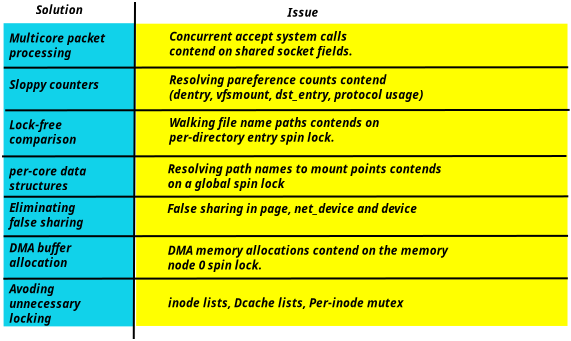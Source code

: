 <?xml version="1.0" encoding="UTF-8"?>
<dia:diagram xmlns:dia="http://www.lysator.liu.se/~alla/dia/">
  <dia:layer name="Background" visible="true" active="true">
    <dia:object type="Standard - Box" version="0" id="O0">
      <dia:attribute name="obj_pos">
        <dia:point val="40.492,42.158"/>
      </dia:attribute>
      <dia:attribute name="obj_bb">
        <dia:rectangle val="40.442,42.108;62.253,57.422"/>
      </dia:attribute>
      <dia:attribute name="elem_corner">
        <dia:point val="40.492,42.158"/>
      </dia:attribute>
      <dia:attribute name="elem_width">
        <dia:real val="21.712"/>
      </dia:attribute>
      <dia:attribute name="elem_height">
        <dia:real val="15.214"/>
      </dia:attribute>
      <dia:attribute name="border_width">
        <dia:real val="0.1"/>
      </dia:attribute>
      <dia:attribute name="border_color">
        <dia:color val="#ffffff"/>
      </dia:attribute>
      <dia:attribute name="inner_color">
        <dia:color val="#ffff00"/>
      </dia:attribute>
      <dia:attribute name="show_background">
        <dia:boolean val="true"/>
      </dia:attribute>
    </dia:object>
    <dia:object type="Standard - Box" version="0" id="O1">
      <dia:attribute name="obj_pos">
        <dia:point val="33.907,42.134"/>
      </dia:attribute>
      <dia:attribute name="obj_bb">
        <dia:rectangle val="33.857,42.084;40.584,57.443"/>
      </dia:attribute>
      <dia:attribute name="elem_corner">
        <dia:point val="33.907,42.134"/>
      </dia:attribute>
      <dia:attribute name="elem_width">
        <dia:real val="6.628"/>
      </dia:attribute>
      <dia:attribute name="elem_height">
        <dia:real val="15.259"/>
      </dia:attribute>
      <dia:attribute name="border_width">
        <dia:real val="0.1"/>
      </dia:attribute>
      <dia:attribute name="border_color">
        <dia:color val="#ffffff"/>
      </dia:attribute>
      <dia:attribute name="inner_color">
        <dia:color val="#11d2ea"/>
      </dia:attribute>
      <dia:attribute name="show_background">
        <dia:boolean val="true"/>
      </dia:attribute>
    </dia:object>
    <dia:object type="Standard - Text" version="1" id="O2">
      <dia:attribute name="obj_pos">
        <dia:point val="34.242,51.109"/>
      </dia:attribute>
      <dia:attribute name="obj_bb">
        <dia:rectangle val="34.242,50.514;34.242,51.259"/>
      </dia:attribute>
      <dia:attribute name="text">
        <dia:composite type="text">
          <dia:attribute name="string">
            <dia:string>##</dia:string>
          </dia:attribute>
          <dia:attribute name="font">
            <dia:font family="sans" style="0" name="Helvetica"/>
          </dia:attribute>
          <dia:attribute name="height">
            <dia:real val="0.8"/>
          </dia:attribute>
          <dia:attribute name="pos">
            <dia:point val="34.242,51.109"/>
          </dia:attribute>
          <dia:attribute name="color">
            <dia:color val="#000000"/>
          </dia:attribute>
          <dia:attribute name="alignment">
            <dia:enum val="0"/>
          </dia:attribute>
        </dia:composite>
      </dia:attribute>
      <dia:attribute name="valign">
        <dia:enum val="3"/>
      </dia:attribute>
    </dia:object>
    <dia:object type="Standard - Text" version="1" id="O3">
      <dia:attribute name="obj_pos">
        <dia:point val="34.242,50.851"/>
      </dia:attribute>
      <dia:attribute name="obj_bb">
        <dia:rectangle val="34.242,50.256;34.242,51.001"/>
      </dia:attribute>
      <dia:attribute name="text">
        <dia:composite type="text">
          <dia:attribute name="string">
            <dia:string>##</dia:string>
          </dia:attribute>
          <dia:attribute name="font">
            <dia:font family="sans" style="0" name="Helvetica"/>
          </dia:attribute>
          <dia:attribute name="height">
            <dia:real val="0.8"/>
          </dia:attribute>
          <dia:attribute name="pos">
            <dia:point val="34.242,50.851"/>
          </dia:attribute>
          <dia:attribute name="color">
            <dia:color val="#000000"/>
          </dia:attribute>
          <dia:attribute name="alignment">
            <dia:enum val="0"/>
          </dia:attribute>
        </dia:composite>
      </dia:attribute>
      <dia:attribute name="valign">
        <dia:enum val="3"/>
      </dia:attribute>
    </dia:object>
    <dia:object type="Standard - Line" version="0" id="O4">
      <dia:attribute name="obj_pos">
        <dia:point val="33.966,44.407"/>
      </dia:attribute>
      <dia:attribute name="obj_bb">
        <dia:rectangle val="33.916,44.337;62.239,44.457"/>
      </dia:attribute>
      <dia:attribute name="conn_endpoints">
        <dia:point val="33.966,44.407"/>
        <dia:point val="62.189,44.387"/>
      </dia:attribute>
      <dia:attribute name="numcp">
        <dia:int val="1"/>
      </dia:attribute>
    </dia:object>
    <dia:object type="Standard - Text" version="1" id="O5">
      <dia:attribute name="obj_pos">
        <dia:point val="34.242,50.851"/>
      </dia:attribute>
      <dia:attribute name="obj_bb">
        <dia:rectangle val="34.242,50.256;34.242,51.001"/>
      </dia:attribute>
      <dia:attribute name="text">
        <dia:composite type="text">
          <dia:attribute name="string">
            <dia:string>##</dia:string>
          </dia:attribute>
          <dia:attribute name="font">
            <dia:font family="sans" style="0" name="Helvetica"/>
          </dia:attribute>
          <dia:attribute name="height">
            <dia:real val="0.8"/>
          </dia:attribute>
          <dia:attribute name="pos">
            <dia:point val="34.242,50.851"/>
          </dia:attribute>
          <dia:attribute name="color">
            <dia:color val="#000000"/>
          </dia:attribute>
          <dia:attribute name="alignment">
            <dia:enum val="0"/>
          </dia:attribute>
        </dia:composite>
      </dia:attribute>
      <dia:attribute name="valign">
        <dia:enum val="3"/>
      </dia:attribute>
    </dia:object>
    <dia:object type="Standard - Text" version="1" id="O6">
      <dia:attribute name="obj_pos">
        <dia:point val="57.95,51.178"/>
      </dia:attribute>
      <dia:attribute name="obj_bb">
        <dia:rectangle val="57.95,50.583;57.95,51.328"/>
      </dia:attribute>
      <dia:attribute name="text">
        <dia:composite type="text">
          <dia:attribute name="string">
            <dia:string>##</dia:string>
          </dia:attribute>
          <dia:attribute name="font">
            <dia:font family="sans" style="0" name="Helvetica"/>
          </dia:attribute>
          <dia:attribute name="height">
            <dia:real val="0.8"/>
          </dia:attribute>
          <dia:attribute name="pos">
            <dia:point val="57.95,51.178"/>
          </dia:attribute>
          <dia:attribute name="color">
            <dia:color val="#000000"/>
          </dia:attribute>
          <dia:attribute name="alignment">
            <dia:enum val="0"/>
          </dia:attribute>
        </dia:composite>
      </dia:attribute>
      <dia:attribute name="valign">
        <dia:enum val="3"/>
      </dia:attribute>
    </dia:object>
    <dia:object type="Standard - Text" version="1" id="O7">
      <dia:attribute name="obj_pos">
        <dia:point val="53.972,51.062"/>
      </dia:attribute>
      <dia:attribute name="obj_bb">
        <dia:rectangle val="53.972,50.467;53.972,51.212"/>
      </dia:attribute>
      <dia:attribute name="text">
        <dia:composite type="text">
          <dia:attribute name="string">
            <dia:string>##</dia:string>
          </dia:attribute>
          <dia:attribute name="font">
            <dia:font family="sans" style="0" name="Helvetica"/>
          </dia:attribute>
          <dia:attribute name="height">
            <dia:real val="0.8"/>
          </dia:attribute>
          <dia:attribute name="pos">
            <dia:point val="53.972,51.062"/>
          </dia:attribute>
          <dia:attribute name="color">
            <dia:color val="#000000"/>
          </dia:attribute>
          <dia:attribute name="alignment">
            <dia:enum val="0"/>
          </dia:attribute>
        </dia:composite>
      </dia:attribute>
      <dia:attribute name="valign">
        <dia:enum val="3"/>
      </dia:attribute>
    </dia:object>
    <dia:object type="Standard - Text" version="1" id="O8">
      <dia:attribute name="obj_pos">
        <dia:point val="54.007,51.062"/>
      </dia:attribute>
      <dia:attribute name="obj_bb">
        <dia:rectangle val="54.007,50.467;54.007,51.212"/>
      </dia:attribute>
      <dia:attribute name="text">
        <dia:composite type="text">
          <dia:attribute name="string">
            <dia:string>##</dia:string>
          </dia:attribute>
          <dia:attribute name="font">
            <dia:font family="sans" style="0" name="Helvetica"/>
          </dia:attribute>
          <dia:attribute name="height">
            <dia:real val="0.8"/>
          </dia:attribute>
          <dia:attribute name="pos">
            <dia:point val="54.007,51.062"/>
          </dia:attribute>
          <dia:attribute name="color">
            <dia:color val="#000000"/>
          </dia:attribute>
          <dia:attribute name="alignment">
            <dia:enum val="0"/>
          </dia:attribute>
        </dia:composite>
      </dia:attribute>
      <dia:attribute name="valign">
        <dia:enum val="3"/>
      </dia:attribute>
    </dia:object>
    <dia:object type="Standard - Line" version="0" id="O9">
      <dia:attribute name="obj_pos">
        <dia:point val="40.528,41.124"/>
      </dia:attribute>
      <dia:attribute name="obj_bb">
        <dia:rectangle val="40.416,41.074;40.578,58.024"/>
      </dia:attribute>
      <dia:attribute name="conn_endpoints">
        <dia:point val="40.528,41.124"/>
        <dia:point val="40.466,57.974"/>
      </dia:attribute>
      <dia:attribute name="numcp">
        <dia:int val="1"/>
      </dia:attribute>
    </dia:object>
    <dia:object type="Standard - Text" version="1" id="O10">
      <dia:attribute name="obj_pos">
        <dia:point val="48.156,41.866"/>
      </dia:attribute>
      <dia:attribute name="obj_bb">
        <dia:rectangle val="48.156,41.318;49.895,42.006"/>
      </dia:attribute>
      <dia:attribute name="text">
        <dia:composite type="text">
          <dia:attribute name="string">
            <dia:string>#Issue#</dia:string>
          </dia:attribute>
          <dia:attribute name="font">
            <dia:font family="sans" style="88" name="Helvetica-BoldOblique"/>
          </dia:attribute>
          <dia:attribute name="height">
            <dia:real val="0.737"/>
          </dia:attribute>
          <dia:attribute name="pos">
            <dia:point val="48.156,41.866"/>
          </dia:attribute>
          <dia:attribute name="color">
            <dia:color val="#000000"/>
          </dia:attribute>
          <dia:attribute name="alignment">
            <dia:enum val="0"/>
          </dia:attribute>
        </dia:composite>
      </dia:attribute>
      <dia:attribute name="valign">
        <dia:enum val="3"/>
      </dia:attribute>
    </dia:object>
    <dia:object type="Standard - Text" version="1" id="O11">
      <dia:attribute name="obj_pos">
        <dia:point val="42.245,43.066"/>
      </dia:attribute>
      <dia:attribute name="obj_bb">
        <dia:rectangle val="42.245,42.518;53.095,43.943"/>
      </dia:attribute>
      <dia:attribute name="text">
        <dia:composite type="text">
          <dia:attribute name="string">
            <dia:string>#Concurrent accept system calls 
contend on shared socket fields.#</dia:string>
          </dia:attribute>
          <dia:attribute name="font">
            <dia:font family="sans" style="88" name="Helvetica-BoldOblique"/>
          </dia:attribute>
          <dia:attribute name="height">
            <dia:real val="0.737"/>
          </dia:attribute>
          <dia:attribute name="pos">
            <dia:point val="42.245,43.066"/>
          </dia:attribute>
          <dia:attribute name="color">
            <dia:color val="#000000"/>
          </dia:attribute>
          <dia:attribute name="alignment">
            <dia:enum val="0"/>
          </dia:attribute>
        </dia:composite>
      </dia:attribute>
      <dia:attribute name="valign">
        <dia:enum val="3"/>
      </dia:attribute>
    </dia:object>
    <dia:object type="Standard - Text" version="1" id="O12">
      <dia:attribute name="obj_pos">
        <dia:point val="34.242,43.147"/>
      </dia:attribute>
      <dia:attribute name="obj_bb">
        <dia:rectangle val="34.242,42.599;40.017,44.024"/>
      </dia:attribute>
      <dia:attribute name="text">
        <dia:composite type="text">
          <dia:attribute name="string">
            <dia:string>#Multicore packet 
processing#</dia:string>
          </dia:attribute>
          <dia:attribute name="font">
            <dia:font family="sans" style="88" name="Helvetica-BoldOblique"/>
          </dia:attribute>
          <dia:attribute name="height">
            <dia:real val="0.737"/>
          </dia:attribute>
          <dia:attribute name="pos">
            <dia:point val="34.242,43.147"/>
          </dia:attribute>
          <dia:attribute name="color">
            <dia:color val="#000000"/>
          </dia:attribute>
          <dia:attribute name="alignment">
            <dia:enum val="0"/>
          </dia:attribute>
        </dia:composite>
      </dia:attribute>
      <dia:attribute name="valign">
        <dia:enum val="3"/>
      </dia:attribute>
    </dia:object>
    <dia:object type="Standard - Text" version="1" id="O13">
      <dia:attribute name="obj_pos">
        <dia:point val="34.242,44.146"/>
      </dia:attribute>
      <dia:attribute name="obj_bb">
        <dia:rectangle val="34.242,43.551;34.242,44.296"/>
      </dia:attribute>
      <dia:attribute name="text">
        <dia:composite type="text">
          <dia:attribute name="string">
            <dia:string>##</dia:string>
          </dia:attribute>
          <dia:attribute name="font">
            <dia:font family="sans" style="0" name="Helvetica"/>
          </dia:attribute>
          <dia:attribute name="height">
            <dia:real val="0.8"/>
          </dia:attribute>
          <dia:attribute name="pos">
            <dia:point val="34.242,44.146"/>
          </dia:attribute>
          <dia:attribute name="color">
            <dia:color val="#000000"/>
          </dia:attribute>
          <dia:attribute name="alignment">
            <dia:enum val="0"/>
          </dia:attribute>
        </dia:composite>
      </dia:attribute>
      <dia:attribute name="valign">
        <dia:enum val="3"/>
      </dia:attribute>
    </dia:object>
    <dia:object type="Standard - Text" version="1" id="O14">
      <dia:attribute name="obj_pos">
        <dia:point val="35.57,41.739"/>
      </dia:attribute>
      <dia:attribute name="obj_bb">
        <dia:rectangle val="35.57,41.192;38.332,41.879"/>
      </dia:attribute>
      <dia:attribute name="text">
        <dia:composite type="text">
          <dia:attribute name="string">
            <dia:string>#Solution#</dia:string>
          </dia:attribute>
          <dia:attribute name="font">
            <dia:font family="sans" style="88" name="Helvetica-BoldOblique"/>
          </dia:attribute>
          <dia:attribute name="height">
            <dia:real val="0.737"/>
          </dia:attribute>
          <dia:attribute name="pos">
            <dia:point val="35.57,41.739"/>
          </dia:attribute>
          <dia:attribute name="color">
            <dia:color val="#000000"/>
          </dia:attribute>
          <dia:attribute name="alignment">
            <dia:enum val="0"/>
          </dia:attribute>
        </dia:composite>
      </dia:attribute>
      <dia:attribute name="valign">
        <dia:enum val="3"/>
      </dia:attribute>
    </dia:object>
    <dia:object type="Standard - Text" version="1" id="O15">
      <dia:attribute name="obj_pos">
        <dia:point val="34.242,45.471"/>
      </dia:attribute>
      <dia:attribute name="obj_bb">
        <dia:rectangle val="34.242,44.924;39.627,45.611"/>
      </dia:attribute>
      <dia:attribute name="text">
        <dia:composite type="text">
          <dia:attribute name="string">
            <dia:string>#Sloppy counters#</dia:string>
          </dia:attribute>
          <dia:attribute name="font">
            <dia:font family="sans" style="88" name="Helvetica-BoldOblique"/>
          </dia:attribute>
          <dia:attribute name="height">
            <dia:real val="0.737"/>
          </dia:attribute>
          <dia:attribute name="pos">
            <dia:point val="34.242,45.471"/>
          </dia:attribute>
          <dia:attribute name="color">
            <dia:color val="#000000"/>
          </dia:attribute>
          <dia:attribute name="alignment">
            <dia:enum val="0"/>
          </dia:attribute>
        </dia:composite>
      </dia:attribute>
      <dia:attribute name="valign">
        <dia:enum val="3"/>
      </dia:attribute>
    </dia:object>
    <dia:object type="Standard - Text" version="1" id="O16">
      <dia:attribute name="obj_pos">
        <dia:point val="37.221,49.764"/>
      </dia:attribute>
      <dia:attribute name="obj_bb">
        <dia:rectangle val="37.221,49.169;37.221,49.914"/>
      </dia:attribute>
      <dia:attribute name="text">
        <dia:composite type="text">
          <dia:attribute name="string">
            <dia:string>##</dia:string>
          </dia:attribute>
          <dia:attribute name="font">
            <dia:font family="sans" style="0" name="Helvetica"/>
          </dia:attribute>
          <dia:attribute name="height">
            <dia:real val="0.8"/>
          </dia:attribute>
          <dia:attribute name="pos">
            <dia:point val="37.221,49.764"/>
          </dia:attribute>
          <dia:attribute name="color">
            <dia:color val="#000000"/>
          </dia:attribute>
          <dia:attribute name="alignment">
            <dia:enum val="0"/>
          </dia:attribute>
        </dia:composite>
      </dia:attribute>
      <dia:attribute name="valign">
        <dia:enum val="3"/>
      </dia:attribute>
      <dia:connections>
        <dia:connection handle="0" to="O1" connection="8"/>
      </dia:connections>
    </dia:object>
    <dia:object type="Standard - Text" version="1" id="O17">
      <dia:attribute name="obj_pos">
        <dia:point val="34.242,47.48"/>
      </dia:attribute>
      <dia:attribute name="obj_bb">
        <dia:rectangle val="34.242,46.932;38.099,48.357"/>
      </dia:attribute>
      <dia:attribute name="text">
        <dia:composite type="text">
          <dia:attribute name="string">
            <dia:string>#Lock-free 
comparison#</dia:string>
          </dia:attribute>
          <dia:attribute name="font">
            <dia:font family="sans" style="88" name="Helvetica-BoldOblique"/>
          </dia:attribute>
          <dia:attribute name="height">
            <dia:real val="0.737"/>
          </dia:attribute>
          <dia:attribute name="pos">
            <dia:point val="34.242,47.48"/>
          </dia:attribute>
          <dia:attribute name="color">
            <dia:color val="#000000"/>
          </dia:attribute>
          <dia:attribute name="alignment">
            <dia:enum val="0"/>
          </dia:attribute>
        </dia:composite>
      </dia:attribute>
      <dia:attribute name="valign">
        <dia:enum val="3"/>
      </dia:attribute>
    </dia:object>
    <dia:object type="Standard - Line" version="0" id="O18">
      <dia:attribute name="obj_pos">
        <dia:point val="34.038,46.541"/>
      </dia:attribute>
      <dia:attribute name="obj_bb">
        <dia:rectangle val="33.988,46.471;62.31,46.591"/>
      </dia:attribute>
      <dia:attribute name="conn_endpoints">
        <dia:point val="34.038,46.541"/>
        <dia:point val="62.26,46.521"/>
      </dia:attribute>
      <dia:attribute name="numcp">
        <dia:int val="1"/>
      </dia:attribute>
    </dia:object>
    <dia:object type="Standard - Text" version="1" id="O19">
      <dia:attribute name="obj_pos">
        <dia:point val="34.242,49.804"/>
      </dia:attribute>
      <dia:attribute name="obj_bb">
        <dia:rectangle val="34.242,49.256;38.954,50.681"/>
      </dia:attribute>
      <dia:attribute name="text">
        <dia:composite type="text">
          <dia:attribute name="string">
            <dia:string>#per-core data 
structures#</dia:string>
          </dia:attribute>
          <dia:attribute name="font">
            <dia:font family="sans" style="88" name="Helvetica-BoldOblique"/>
          </dia:attribute>
          <dia:attribute name="height">
            <dia:real val="0.737"/>
          </dia:attribute>
          <dia:attribute name="pos">
            <dia:point val="34.242,49.804"/>
          </dia:attribute>
          <dia:attribute name="color">
            <dia:color val="#000000"/>
          </dia:attribute>
          <dia:attribute name="alignment">
            <dia:enum val="0"/>
          </dia:attribute>
        </dia:composite>
      </dia:attribute>
      <dia:attribute name="valign">
        <dia:enum val="3"/>
      </dia:attribute>
    </dia:object>
    <dia:object type="Standard - Line" version="0" id="O20">
      <dia:attribute name="obj_pos">
        <dia:point val="33.878,48.844"/>
      </dia:attribute>
      <dia:attribute name="obj_bb">
        <dia:rectangle val="33.828,48.775;62.15,48.895"/>
      </dia:attribute>
      <dia:attribute name="conn_endpoints">
        <dia:point val="33.878,48.844"/>
        <dia:point val="62.1,48.825"/>
      </dia:attribute>
      <dia:attribute name="numcp">
        <dia:int val="1"/>
      </dia:attribute>
    </dia:object>
    <dia:object type="Standard - Text" version="1" id="O21">
      <dia:attribute name="obj_pos">
        <dia:point val="34.242,51.619"/>
      </dia:attribute>
      <dia:attribute name="obj_bb">
        <dia:rectangle val="34.242,51.072;38.557,52.496"/>
      </dia:attribute>
      <dia:attribute name="text">
        <dia:composite type="text">
          <dia:attribute name="string">
            <dia:string>#Eliminating 
false sharing#</dia:string>
          </dia:attribute>
          <dia:attribute name="font">
            <dia:font family="sans" style="88" name="Helvetica-BoldOblique"/>
          </dia:attribute>
          <dia:attribute name="height">
            <dia:real val="0.737"/>
          </dia:attribute>
          <dia:attribute name="pos">
            <dia:point val="34.242,51.619"/>
          </dia:attribute>
          <dia:attribute name="color">
            <dia:color val="#000000"/>
          </dia:attribute>
          <dia:attribute name="alignment">
            <dia:enum val="0"/>
          </dia:attribute>
        </dia:composite>
      </dia:attribute>
      <dia:attribute name="valign">
        <dia:enum val="3"/>
      </dia:attribute>
    </dia:object>
    <dia:object type="Standard - Text" version="1" id="O22">
      <dia:attribute name="obj_pos">
        <dia:point val="34.242,53.631"/>
      </dia:attribute>
      <dia:attribute name="obj_bb">
        <dia:rectangle val="34.242,53.083;38.209,54.508"/>
      </dia:attribute>
      <dia:attribute name="text">
        <dia:composite type="text">
          <dia:attribute name="string">
            <dia:string>#DMA buffer 
allocation#</dia:string>
          </dia:attribute>
          <dia:attribute name="font">
            <dia:font family="sans" style="88" name="Helvetica-BoldOblique"/>
          </dia:attribute>
          <dia:attribute name="height">
            <dia:real val="0.737"/>
          </dia:attribute>
          <dia:attribute name="pos">
            <dia:point val="34.242,53.631"/>
          </dia:attribute>
          <dia:attribute name="color">
            <dia:color val="#000000"/>
          </dia:attribute>
          <dia:attribute name="alignment">
            <dia:enum val="0"/>
          </dia:attribute>
        </dia:composite>
      </dia:attribute>
      <dia:attribute name="valign">
        <dia:enum val="3"/>
      </dia:attribute>
    </dia:object>
    <dia:object type="Standard - Text" version="1" id="O23">
      <dia:attribute name="obj_pos">
        <dia:point val="42.245,45.236"/>
      </dia:attribute>
      <dia:attribute name="obj_bb">
        <dia:rectangle val="42.245,44.688;57.405,46.113"/>
      </dia:attribute>
      <dia:attribute name="text">
        <dia:composite type="text">
          <dia:attribute name="string">
            <dia:string>#Resolving pareference counts contend
(dentry, vfsmount, dst_entry, protocol usage)#</dia:string>
          </dia:attribute>
          <dia:attribute name="font">
            <dia:font family="sans" style="88" name="Helvetica-BoldOblique"/>
          </dia:attribute>
          <dia:attribute name="height">
            <dia:real val="0.737"/>
          </dia:attribute>
          <dia:attribute name="pos">
            <dia:point val="42.245,45.236"/>
          </dia:attribute>
          <dia:attribute name="color">
            <dia:color val="#000000"/>
          </dia:attribute>
          <dia:attribute name="alignment">
            <dia:enum val="0"/>
          </dia:attribute>
        </dia:composite>
      </dia:attribute>
      <dia:attribute name="valign">
        <dia:enum val="3"/>
      </dia:attribute>
    </dia:object>
    <dia:object type="Standard - Text" version="1" id="O24">
      <dia:attribute name="obj_pos">
        <dia:point val="42.245,47.37"/>
      </dia:attribute>
      <dia:attribute name="obj_bb">
        <dia:rectangle val="42.245,46.822;54.77,48.247"/>
      </dia:attribute>
      <dia:attribute name="text">
        <dia:composite type="text">
          <dia:attribute name="string">
            <dia:string>#Walking file name paths contends on 
per-directory entry spin lock.#</dia:string>
          </dia:attribute>
          <dia:attribute name="font">
            <dia:font family="sans" style="88" name="Helvetica-BoldOblique"/>
          </dia:attribute>
          <dia:attribute name="height">
            <dia:real val="0.737"/>
          </dia:attribute>
          <dia:attribute name="pos">
            <dia:point val="42.245,47.37"/>
          </dia:attribute>
          <dia:attribute name="color">
            <dia:color val="#000000"/>
          </dia:attribute>
          <dia:attribute name="alignment">
            <dia:enum val="0"/>
          </dia:attribute>
        </dia:composite>
      </dia:attribute>
      <dia:attribute name="valign">
        <dia:enum val="3"/>
      </dia:attribute>
    </dia:object>
    <dia:object type="Standard - Text" version="1" id="O25">
      <dia:attribute name="obj_pos">
        <dia:point val="34.242,55.691"/>
      </dia:attribute>
      <dia:attribute name="obj_bb">
        <dia:rectangle val="34.225,55.126;38.629,57.34"/>
      </dia:attribute>
      <dia:attribute name="text">
        <dia:composite type="text">
          <dia:attribute name="string">
            <dia:string>#Avoding 
unnecessary 
locking#</dia:string>
          </dia:attribute>
          <dia:attribute name="font">
            <dia:font family="sans" style="88" name="Helvetica-BoldOblique"/>
          </dia:attribute>
          <dia:attribute name="height">
            <dia:real val="0.737"/>
          </dia:attribute>
          <dia:attribute name="pos">
            <dia:point val="34.242,55.691"/>
          </dia:attribute>
          <dia:attribute name="color">
            <dia:color val="#000000"/>
          </dia:attribute>
          <dia:attribute name="alignment">
            <dia:enum val="0"/>
          </dia:attribute>
        </dia:composite>
      </dia:attribute>
      <dia:attribute name="valign">
        <dia:enum val="3"/>
      </dia:attribute>
    </dia:object>
    <dia:object type="Standard - Line" version="0" id="O26">
      <dia:attribute name="obj_pos">
        <dia:point val="33.97,50.862"/>
      </dia:attribute>
      <dia:attribute name="obj_bb">
        <dia:rectangle val="33.92,50.792;62.243,50.912"/>
      </dia:attribute>
      <dia:attribute name="conn_endpoints">
        <dia:point val="33.97,50.862"/>
        <dia:point val="62.193,50.842"/>
      </dia:attribute>
      <dia:attribute name="numcp">
        <dia:int val="1"/>
      </dia:attribute>
    </dia:object>
    <dia:object type="Standard - Line" version="0" id="O27">
      <dia:attribute name="obj_pos">
        <dia:point val="33.958,52.837"/>
      </dia:attribute>
      <dia:attribute name="obj_bb">
        <dia:rectangle val="33.907,52.767;62.23,52.887"/>
      </dia:attribute>
      <dia:attribute name="conn_endpoints">
        <dia:point val="33.958,52.837"/>
        <dia:point val="62.18,52.817"/>
      </dia:attribute>
      <dia:attribute name="numcp">
        <dia:int val="1"/>
      </dia:attribute>
    </dia:object>
    <dia:object type="Standard - Line" version="0" id="O28">
      <dia:attribute name="obj_pos">
        <dia:point val="33.945,54.959"/>
      </dia:attribute>
      <dia:attribute name="obj_bb">
        <dia:rectangle val="33.895,54.889;62.218,55.009"/>
      </dia:attribute>
      <dia:attribute name="conn_endpoints">
        <dia:point val="33.945,54.959"/>
        <dia:point val="62.168,54.939"/>
      </dia:attribute>
      <dia:attribute name="numcp">
        <dia:int val="1"/>
      </dia:attribute>
    </dia:object>
    <dia:object type="Standard - Text" version="1" id="O29">
      <dia:attribute name="obj_pos">
        <dia:point val="42.169,49.681"/>
      </dia:attribute>
      <dia:attribute name="obj_bb">
        <dia:rectangle val="42.169,49.134;58.484,50.559"/>
      </dia:attribute>
      <dia:attribute name="text">
        <dia:composite type="text">
          <dia:attribute name="string">
            <dia:string>#Resolving path names to mount points contends 
on a global spin lock#</dia:string>
          </dia:attribute>
          <dia:attribute name="font">
            <dia:font family="sans" style="88" name="Helvetica-BoldOblique"/>
          </dia:attribute>
          <dia:attribute name="height">
            <dia:real val="0.737"/>
          </dia:attribute>
          <dia:attribute name="pos">
            <dia:point val="42.169,49.681"/>
          </dia:attribute>
          <dia:attribute name="color">
            <dia:color val="#000000"/>
          </dia:attribute>
          <dia:attribute name="alignment">
            <dia:enum val="0"/>
          </dia:attribute>
        </dia:composite>
      </dia:attribute>
      <dia:attribute name="valign">
        <dia:enum val="3"/>
      </dia:attribute>
    </dia:object>
    <dia:object type="Standard - Text" version="1" id="O30">
      <dia:attribute name="obj_pos">
        <dia:point val="42.136,51.677"/>
      </dia:attribute>
      <dia:attribute name="obj_bb">
        <dia:rectangle val="42.136,51.13;57.001,51.817"/>
      </dia:attribute>
      <dia:attribute name="text">
        <dia:composite type="text">
          <dia:attribute name="string">
            <dia:string>#False sharing in page, net_device and device#</dia:string>
          </dia:attribute>
          <dia:attribute name="font">
            <dia:font family="sans" style="88" name="Helvetica-BoldOblique"/>
          </dia:attribute>
          <dia:attribute name="height">
            <dia:real val="0.737"/>
          </dia:attribute>
          <dia:attribute name="pos">
            <dia:point val="42.136,51.677"/>
          </dia:attribute>
          <dia:attribute name="color">
            <dia:color val="#000000"/>
          </dia:attribute>
          <dia:attribute name="alignment">
            <dia:enum val="0"/>
          </dia:attribute>
        </dia:composite>
      </dia:attribute>
      <dia:attribute name="valign">
        <dia:enum val="3"/>
      </dia:attribute>
    </dia:object>
    <dia:object type="Standard - Text" version="1" id="O31">
      <dia:attribute name="obj_pos">
        <dia:point val="42.165,53.758"/>
      </dia:attribute>
      <dia:attribute name="obj_bb">
        <dia:rectangle val="42.165,53.21;58.798,54.635"/>
      </dia:attribute>
      <dia:attribute name="text">
        <dia:composite type="text">
          <dia:attribute name="string">
            <dia:string>#DMA memory allocations contend on the memory 
node 0 spin lock.#</dia:string>
          </dia:attribute>
          <dia:attribute name="font">
            <dia:font family="sans" style="88" name="Helvetica-BoldOblique"/>
          </dia:attribute>
          <dia:attribute name="height">
            <dia:real val="0.737"/>
          </dia:attribute>
          <dia:attribute name="pos">
            <dia:point val="42.165,53.758"/>
          </dia:attribute>
          <dia:attribute name="color">
            <dia:color val="#000000"/>
          </dia:attribute>
          <dia:attribute name="alignment">
            <dia:enum val="0"/>
          </dia:attribute>
        </dia:composite>
      </dia:attribute>
      <dia:attribute name="valign">
        <dia:enum val="3"/>
      </dia:attribute>
    </dia:object>
    <dia:object type="Standard - Text" version="1" id="O32">
      <dia:attribute name="obj_pos">
        <dia:point val="42.173,56.384"/>
      </dia:attribute>
      <dia:attribute name="obj_bb">
        <dia:rectangle val="42.173,55.837;55.981,57.261"/>
      </dia:attribute>
      <dia:attribute name="text">
        <dia:composite type="text">
          <dia:attribute name="string">
            <dia:string>#inode lists, Dcache lists, Per-inode mutex
#</dia:string>
          </dia:attribute>
          <dia:attribute name="font">
            <dia:font family="sans" style="88" name="Helvetica-BoldOblique"/>
          </dia:attribute>
          <dia:attribute name="height">
            <dia:real val="0.737"/>
          </dia:attribute>
          <dia:attribute name="pos">
            <dia:point val="42.173,56.384"/>
          </dia:attribute>
          <dia:attribute name="color">
            <dia:color val="#000000"/>
          </dia:attribute>
          <dia:attribute name="alignment">
            <dia:enum val="0"/>
          </dia:attribute>
        </dia:composite>
      </dia:attribute>
      <dia:attribute name="valign">
        <dia:enum val="3"/>
      </dia:attribute>
    </dia:object>
  </dia:layer>
</dia:diagram>
